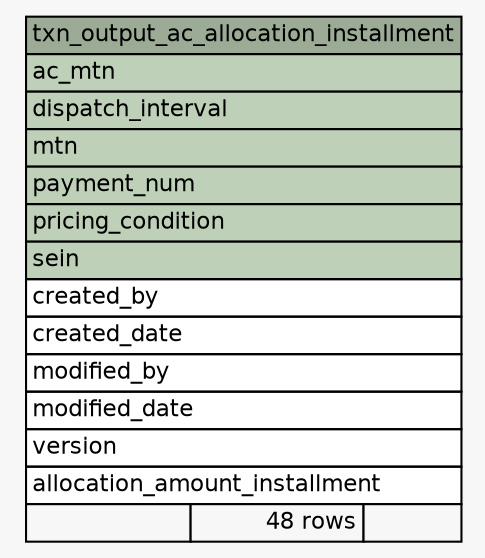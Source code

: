 // dot 2.36.0 on Mac OS X 10.12.6
// SchemaSpy rev 590
digraph "txn_output_ac_allocation_installment" {
  graph [
    rankdir="RL"
    bgcolor="#f7f7f7"
    nodesep="0.18"
    ranksep="0.46"
    fontname="Helvetica"
    fontsize="11"
  ];
  node [
    fontname="Helvetica"
    fontsize="11"
    shape="plaintext"
  ];
  edge [
    arrowsize="0.8"
  ];
  "txn_output_ac_allocation_installment" [
    label=<
    <TABLE BORDER="0" CELLBORDER="1" CELLSPACING="0" BGCOLOR="#ffffff">
      <TR><TD COLSPAN="3" BGCOLOR="#9bab96" ALIGN="CENTER">txn_output_ac_allocation_installment</TD></TR>
      <TR><TD PORT="ac_mtn" COLSPAN="3" BGCOLOR="#bed1b8" ALIGN="LEFT">ac_mtn</TD></TR>
      <TR><TD PORT="dispatch_interval" COLSPAN="3" BGCOLOR="#bed1b8" ALIGN="LEFT">dispatch_interval</TD></TR>
      <TR><TD PORT="mtn" COLSPAN="3" BGCOLOR="#bed1b8" ALIGN="LEFT">mtn</TD></TR>
      <TR><TD PORT="payment_num" COLSPAN="3" BGCOLOR="#bed1b8" ALIGN="LEFT">payment_num</TD></TR>
      <TR><TD PORT="pricing_condition" COLSPAN="3" BGCOLOR="#bed1b8" ALIGN="LEFT">pricing_condition</TD></TR>
      <TR><TD PORT="sein" COLSPAN="3" BGCOLOR="#bed1b8" ALIGN="LEFT">sein</TD></TR>
      <TR><TD PORT="created_by" COLSPAN="3" ALIGN="LEFT">created_by</TD></TR>
      <TR><TD PORT="created_date" COLSPAN="3" ALIGN="LEFT">created_date</TD></TR>
      <TR><TD PORT="modified_by" COLSPAN="3" ALIGN="LEFT">modified_by</TD></TR>
      <TR><TD PORT="modified_date" COLSPAN="3" ALIGN="LEFT">modified_date</TD></TR>
      <TR><TD PORT="version" COLSPAN="3" ALIGN="LEFT">version</TD></TR>
      <TR><TD PORT="allocation_amount_installment" COLSPAN="3" ALIGN="LEFT">allocation_amount_installment</TD></TR>
      <TR><TD ALIGN="LEFT" BGCOLOR="#f7f7f7">  </TD><TD ALIGN="RIGHT" BGCOLOR="#f7f7f7">48 rows</TD><TD ALIGN="RIGHT" BGCOLOR="#f7f7f7">  </TD></TR>
    </TABLE>>
    URL="tables/txn_output_ac_allocation_installment.html"
    tooltip="txn_output_ac_allocation_installment"
  ];
}
